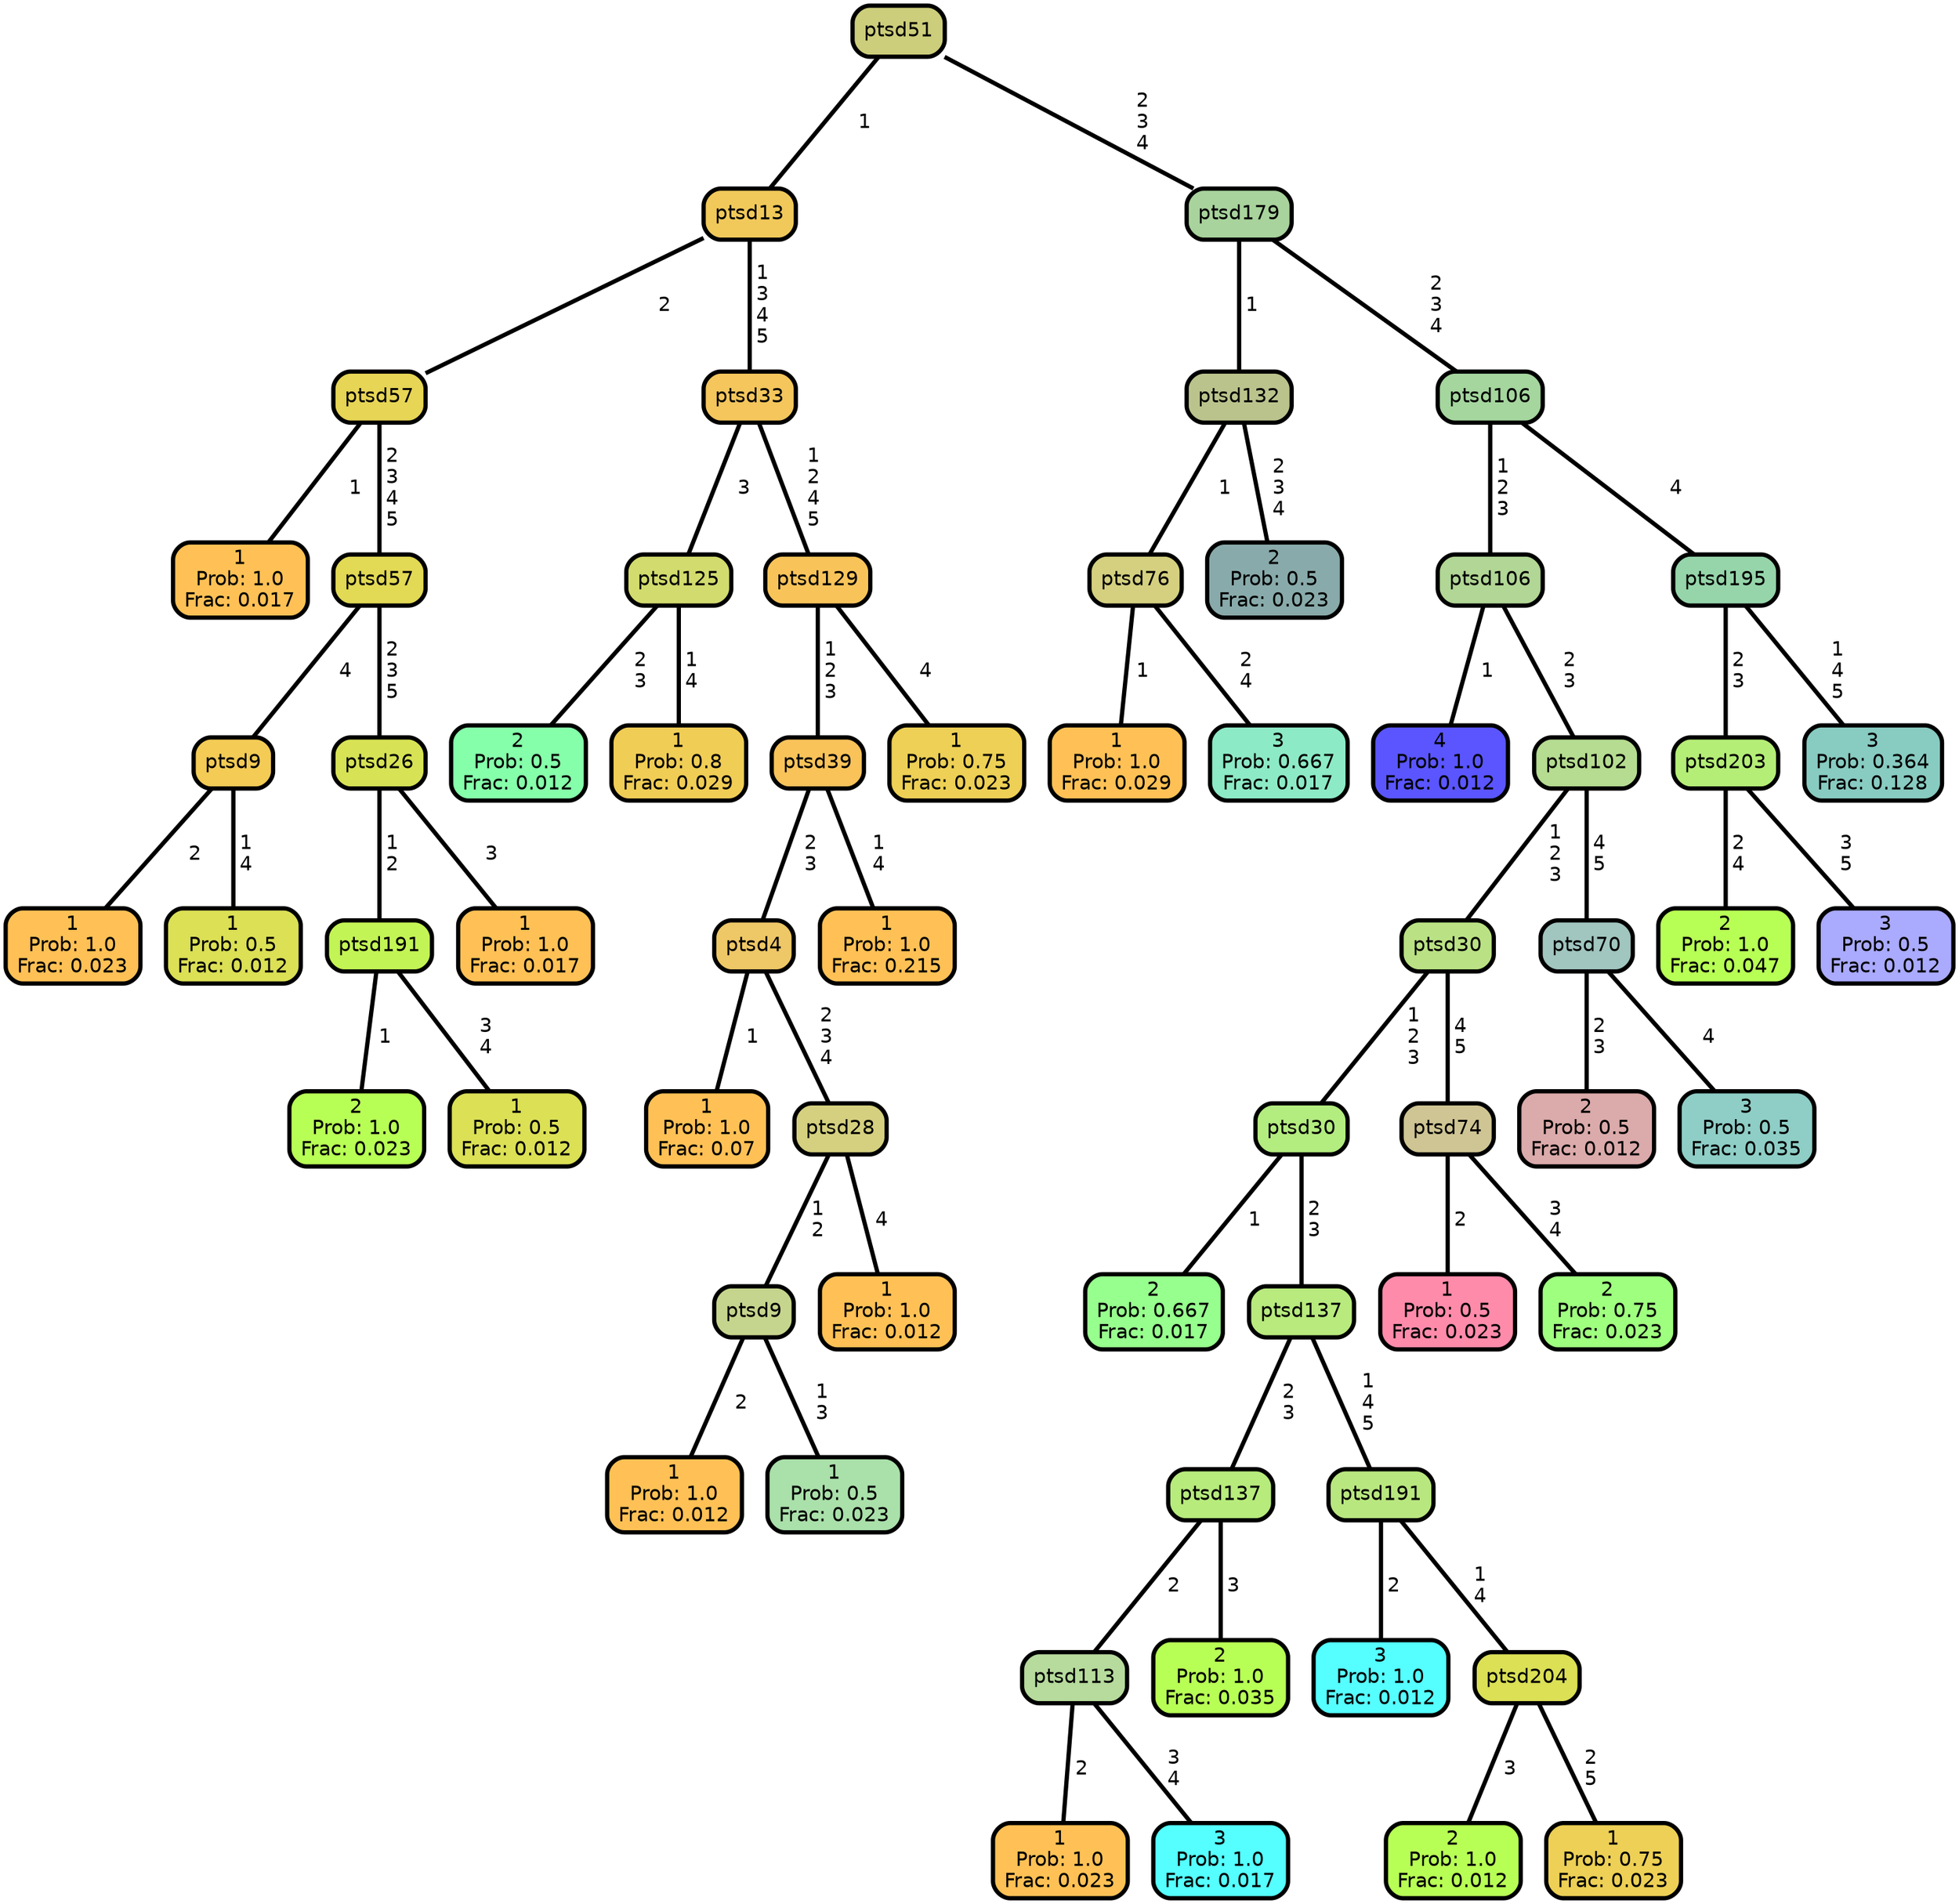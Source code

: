 graph Tree {
node [shape=box, style="filled, rounded",color="black",penwidth="3",fontcolor="black",                 fontname=helvetica] ;
graph [ranksep="0 equally", splines=straight,                 bgcolor=transparent, dpi=200] ;
edge [fontname=helvetica, color=black] ;
0 [label="1
Prob: 1.0
Frac: 0.017", fillcolor="#ffc155"] ;
1 [label="ptsd57", fillcolor="#e7d555"] ;
2 [label="1
Prob: 1.0
Frac: 0.023", fillcolor="#ffc155"] ;
3 [label="ptsd9", fillcolor="#f3cb55"] ;
4 [label="1
Prob: 0.5
Frac: 0.012", fillcolor="#dbe055"] ;
5 [label="ptsd57", fillcolor="#e2d955"] ;
6 [label="2
Prob: 1.0
Frac: 0.023", fillcolor="#b8ff55"] ;
7 [label="ptsd191", fillcolor="#c3f455"] ;
8 [label="1
Prob: 0.5
Frac: 0.012", fillcolor="#dbe055"] ;
9 [label="ptsd26", fillcolor="#d7e355"] ;
10 [label="1
Prob: 1.0
Frac: 0.017", fillcolor="#ffc155"] ;
11 [label="ptsd13", fillcolor="#f1c95a"] ;
12 [label="2
Prob: 0.5
Frac: 0.012", fillcolor="#86ffaa"] ;
13 [label="ptsd125", fillcolor="#d2db6d"] ;
14 [label="1
Prob: 0.8
Frac: 0.029", fillcolor="#f0cd55"] ;
15 [label="ptsd33", fillcolor="#f4c65c"] ;
16 [label="1
Prob: 1.0
Frac: 0.07", fillcolor="#ffc155"] ;
17 [label="ptsd4", fillcolor="#eec766"] ;
18 [label="1
Prob: 1.0
Frac: 0.012", fillcolor="#ffc155"] ;
19 [label="ptsd9", fillcolor="#c6d58d"] ;
20 [label="1
Prob: 0.5
Frac: 0.023", fillcolor="#aae0aa"] ;
21 [label="ptsd28", fillcolor="#d4d07f"] ;
22 [label="1
Prob: 1.0
Frac: 0.012", fillcolor="#ffc155"] ;
23 [label="ptsd39", fillcolor="#f9c35a"] ;
24 [label="1
Prob: 1.0
Frac: 0.215", fillcolor="#ffc155"] ;
25 [label="ptsd129", fillcolor="#f8c45a"] ;
26 [label="1
Prob: 0.75
Frac: 0.023", fillcolor="#edd055"] ;
27 [label="ptsd51", fillcolor="#cdce7b"] ;
28 [label="1
Prob: 1.0
Frac: 0.029", fillcolor="#ffc155"] ;
29 [label="ptsd76", fillcolor="#d4d07f"] ;
30 [label="3
Prob: 0.667
Frac: 0.017", fillcolor="#8deac6"] ;
31 [label="ptsd132", fillcolor="#bbc38d"] ;
32 [label="2
Prob: 0.5
Frac: 0.023", fillcolor="#89aaaa"] ;
33 [label="ptsd179", fillcolor="#a8d39c"] ;
34 [label="4
Prob: 1.0
Frac: 0.012", fillcolor="#5a55ff"] ;
35 [label="ptsd106", fillcolor="#b1d695"] ;
36 [label="2
Prob: 0.667
Frac: 0.017", fillcolor="#97ff8d"] ;
37 [label="ptsd30", fillcolor="#b3ec7f"] ;
38 [label="1
Prob: 1.0
Frac: 0.023", fillcolor="#ffc155"] ;
39 [label="ptsd113", fillcolor="#b6db9d"] ;
40 [label="3
Prob: 1.0
Frac: 0.017", fillcolor="#55ffff"] ;
41 [label="ptsd137", fillcolor="#b7eb7c"] ;
42 [label="2
Prob: 1.0
Frac: 0.035", fillcolor="#b8ff55"] ;
43 [label="ptsd137", fillcolor="#b8ea7d"] ;
44 [label="3
Prob: 1.0
Frac: 0.012", fillcolor="#55ffff"] ;
45 [label="ptsd191", fillcolor="#b9e77f"] ;
46 [label="2
Prob: 1.0
Frac: 0.012", fillcolor="#b8ff55"] ;
47 [label="ptsd204", fillcolor="#dbe055"] ;
48 [label="1
Prob: 0.75
Frac: 0.023", fillcolor="#edd055"] ;
49 [label="ptsd30", fillcolor="#bae284"] ;
50 [label="1
Prob: 0.5
Frac: 0.023", fillcolor="#ff8baa"] ;
51 [label="ptsd74", fillcolor="#cfc594"] ;
52 [label="2
Prob: 0.75
Frac: 0.023", fillcolor="#9fff7f"] ;
53 [label="ptsd102", fillcolor="#b5dc90"] ;
54 [label="2
Prob: 0.5
Frac: 0.012", fillcolor="#dbaaaa"] ;
55 [label="ptsd70", fillcolor="#a1c5bf"] ;
56 [label="3
Prob: 0.5
Frac: 0.035", fillcolor="#8ecec6"] ;
57 [label="ptsd106", fillcolor="#a5d69e"] ;
58 [label="2
Prob: 1.0
Frac: 0.047", fillcolor="#b8ff55"] ;
59 [label="ptsd203", fillcolor="#b5ee77"] ;
60 [label="3
Prob: 0.5
Frac: 0.012", fillcolor="#aaaaff"] ;
61 [label="ptsd195", fillcolor="#96d5aa"] ;
62 [label="3
Prob: 0.364
Frac: 0.128", fillcolor="#88cbc1"] ;
1 -- 0 [label=" 1",penwidth=3] ;
1 -- 5 [label=" 2\n 3\n 4\n 5",penwidth=3] ;
3 -- 2 [label=" 2",penwidth=3] ;
3 -- 4 [label=" 1\n 4",penwidth=3] ;
5 -- 3 [label=" 4",penwidth=3] ;
5 -- 9 [label=" 2\n 3\n 5",penwidth=3] ;
7 -- 6 [label=" 1",penwidth=3] ;
7 -- 8 [label=" 3\n 4",penwidth=3] ;
9 -- 7 [label=" 1\n 2",penwidth=3] ;
9 -- 10 [label=" 3",penwidth=3] ;
11 -- 1 [label=" 2",penwidth=3] ;
11 -- 15 [label=" 1\n 3\n 4\n 5",penwidth=3] ;
13 -- 12 [label=" 2\n 3",penwidth=3] ;
13 -- 14 [label=" 1\n 4",penwidth=3] ;
15 -- 13 [label=" 3",penwidth=3] ;
15 -- 25 [label=" 1\n 2\n 4\n 5",penwidth=3] ;
17 -- 16 [label=" 1",penwidth=3] ;
17 -- 21 [label=" 2\n 3\n 4",penwidth=3] ;
19 -- 18 [label=" 2",penwidth=3] ;
19 -- 20 [label=" 1\n 3",penwidth=3] ;
21 -- 19 [label=" 1\n 2",penwidth=3] ;
21 -- 22 [label=" 4",penwidth=3] ;
23 -- 17 [label=" 2\n 3",penwidth=3] ;
23 -- 24 [label=" 1\n 4",penwidth=3] ;
25 -- 23 [label=" 1\n 2\n 3",penwidth=3] ;
25 -- 26 [label=" 4",penwidth=3] ;
27 -- 11 [label=" 1",penwidth=3] ;
27 -- 33 [label=" 2\n 3\n 4",penwidth=3] ;
29 -- 28 [label=" 1",penwidth=3] ;
29 -- 30 [label=" 2\n 4",penwidth=3] ;
31 -- 29 [label=" 1",penwidth=3] ;
31 -- 32 [label=" 2\n 3\n 4",penwidth=3] ;
33 -- 31 [label=" 1",penwidth=3] ;
33 -- 57 [label=" 2\n 3\n 4",penwidth=3] ;
35 -- 34 [label=" 1",penwidth=3] ;
35 -- 53 [label=" 2\n 3",penwidth=3] ;
37 -- 36 [label=" 1",penwidth=3] ;
37 -- 43 [label=" 2\n 3",penwidth=3] ;
39 -- 38 [label=" 2",penwidth=3] ;
39 -- 40 [label=" 3\n 4",penwidth=3] ;
41 -- 39 [label=" 2",penwidth=3] ;
41 -- 42 [label=" 3",penwidth=3] ;
43 -- 41 [label=" 2\n 3",penwidth=3] ;
43 -- 45 [label=" 1\n 4\n 5",penwidth=3] ;
45 -- 44 [label=" 2",penwidth=3] ;
45 -- 47 [label=" 1\n 4",penwidth=3] ;
47 -- 46 [label=" 3",penwidth=3] ;
47 -- 48 [label=" 2\n 5",penwidth=3] ;
49 -- 37 [label=" 1\n 2\n 3",penwidth=3] ;
49 -- 51 [label=" 4\n 5",penwidth=3] ;
51 -- 50 [label=" 2",penwidth=3] ;
51 -- 52 [label=" 3\n 4",penwidth=3] ;
53 -- 49 [label=" 1\n 2\n 3",penwidth=3] ;
53 -- 55 [label=" 4\n 5",penwidth=3] ;
55 -- 54 [label=" 2\n 3",penwidth=3] ;
55 -- 56 [label=" 4",penwidth=3] ;
57 -- 35 [label=" 1\n 2\n 3",penwidth=3] ;
57 -- 61 [label=" 4",penwidth=3] ;
59 -- 58 [label=" 2\n 4",penwidth=3] ;
59 -- 60 [label=" 3\n 5",penwidth=3] ;
61 -- 59 [label=" 2\n 3",penwidth=3] ;
61 -- 62 [label=" 1\n 4\n 5",penwidth=3] ;
{rank = same;}}